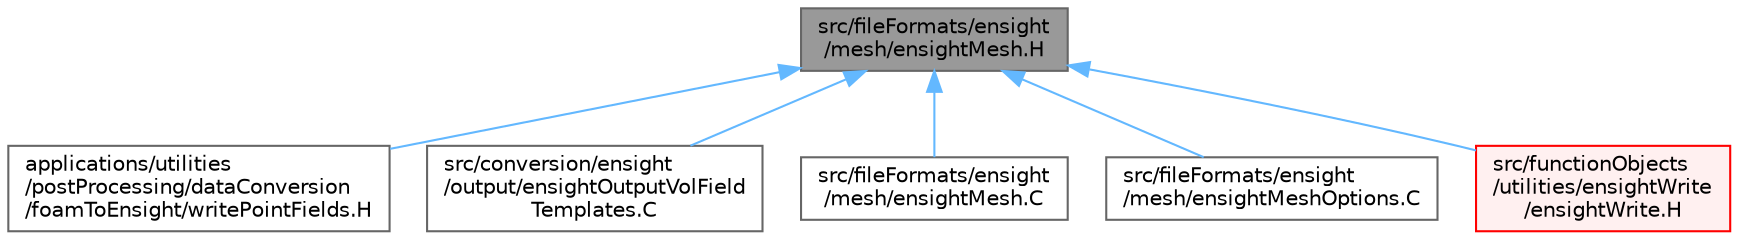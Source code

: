 digraph "src/fileFormats/ensight/mesh/ensightMesh.H"
{
 // LATEX_PDF_SIZE
  bgcolor="transparent";
  edge [fontname=Helvetica,fontsize=10,labelfontname=Helvetica,labelfontsize=10];
  node [fontname=Helvetica,fontsize=10,shape=box,height=0.2,width=0.4];
  Node1 [id="Node000001",label="src/fileFormats/ensight\l/mesh/ensightMesh.H",height=0.2,width=0.4,color="gray40", fillcolor="grey60", style="filled", fontcolor="black",tooltip=" "];
  Node1 -> Node2 [id="edge1_Node000001_Node000002",dir="back",color="steelblue1",style="solid",tooltip=" "];
  Node2 [id="Node000002",label="applications/utilities\l/postProcessing/dataConversion\l/foamToEnsight/writePointFields.H",height=0.2,width=0.4,color="grey40", fillcolor="white", style="filled",URL="$foamToEnsight_2writePointFields_8H.html",tooltip=" "];
  Node1 -> Node3 [id="edge2_Node000001_Node000003",dir="back",color="steelblue1",style="solid",tooltip=" "];
  Node3 [id="Node000003",label="src/conversion/ensight\l/output/ensightOutputVolField\lTemplates.C",height=0.2,width=0.4,color="grey40", fillcolor="white", style="filled",URL="$ensightOutputVolFieldTemplates_8C.html",tooltip=" "];
  Node1 -> Node4 [id="edge3_Node000001_Node000004",dir="back",color="steelblue1",style="solid",tooltip=" "];
  Node4 [id="Node000004",label="src/fileFormats/ensight\l/mesh/ensightMesh.C",height=0.2,width=0.4,color="grey40", fillcolor="white", style="filled",URL="$ensightMesh_8C.html",tooltip=" "];
  Node1 -> Node5 [id="edge4_Node000001_Node000005",dir="back",color="steelblue1",style="solid",tooltip=" "];
  Node5 [id="Node000005",label="src/fileFormats/ensight\l/mesh/ensightMeshOptions.C",height=0.2,width=0.4,color="grey40", fillcolor="white", style="filled",URL="$ensightMeshOptions_8C.html",tooltip=" "];
  Node1 -> Node6 [id="edge5_Node000001_Node000006",dir="back",color="steelblue1",style="solid",tooltip=" "];
  Node6 [id="Node000006",label="src/functionObjects\l/utilities/ensightWrite\l/ensightWrite.H",height=0.2,width=0.4,color="red", fillcolor="#FFF0F0", style="filled",URL="$ensightWrite_8H.html",tooltip=" "];
}
